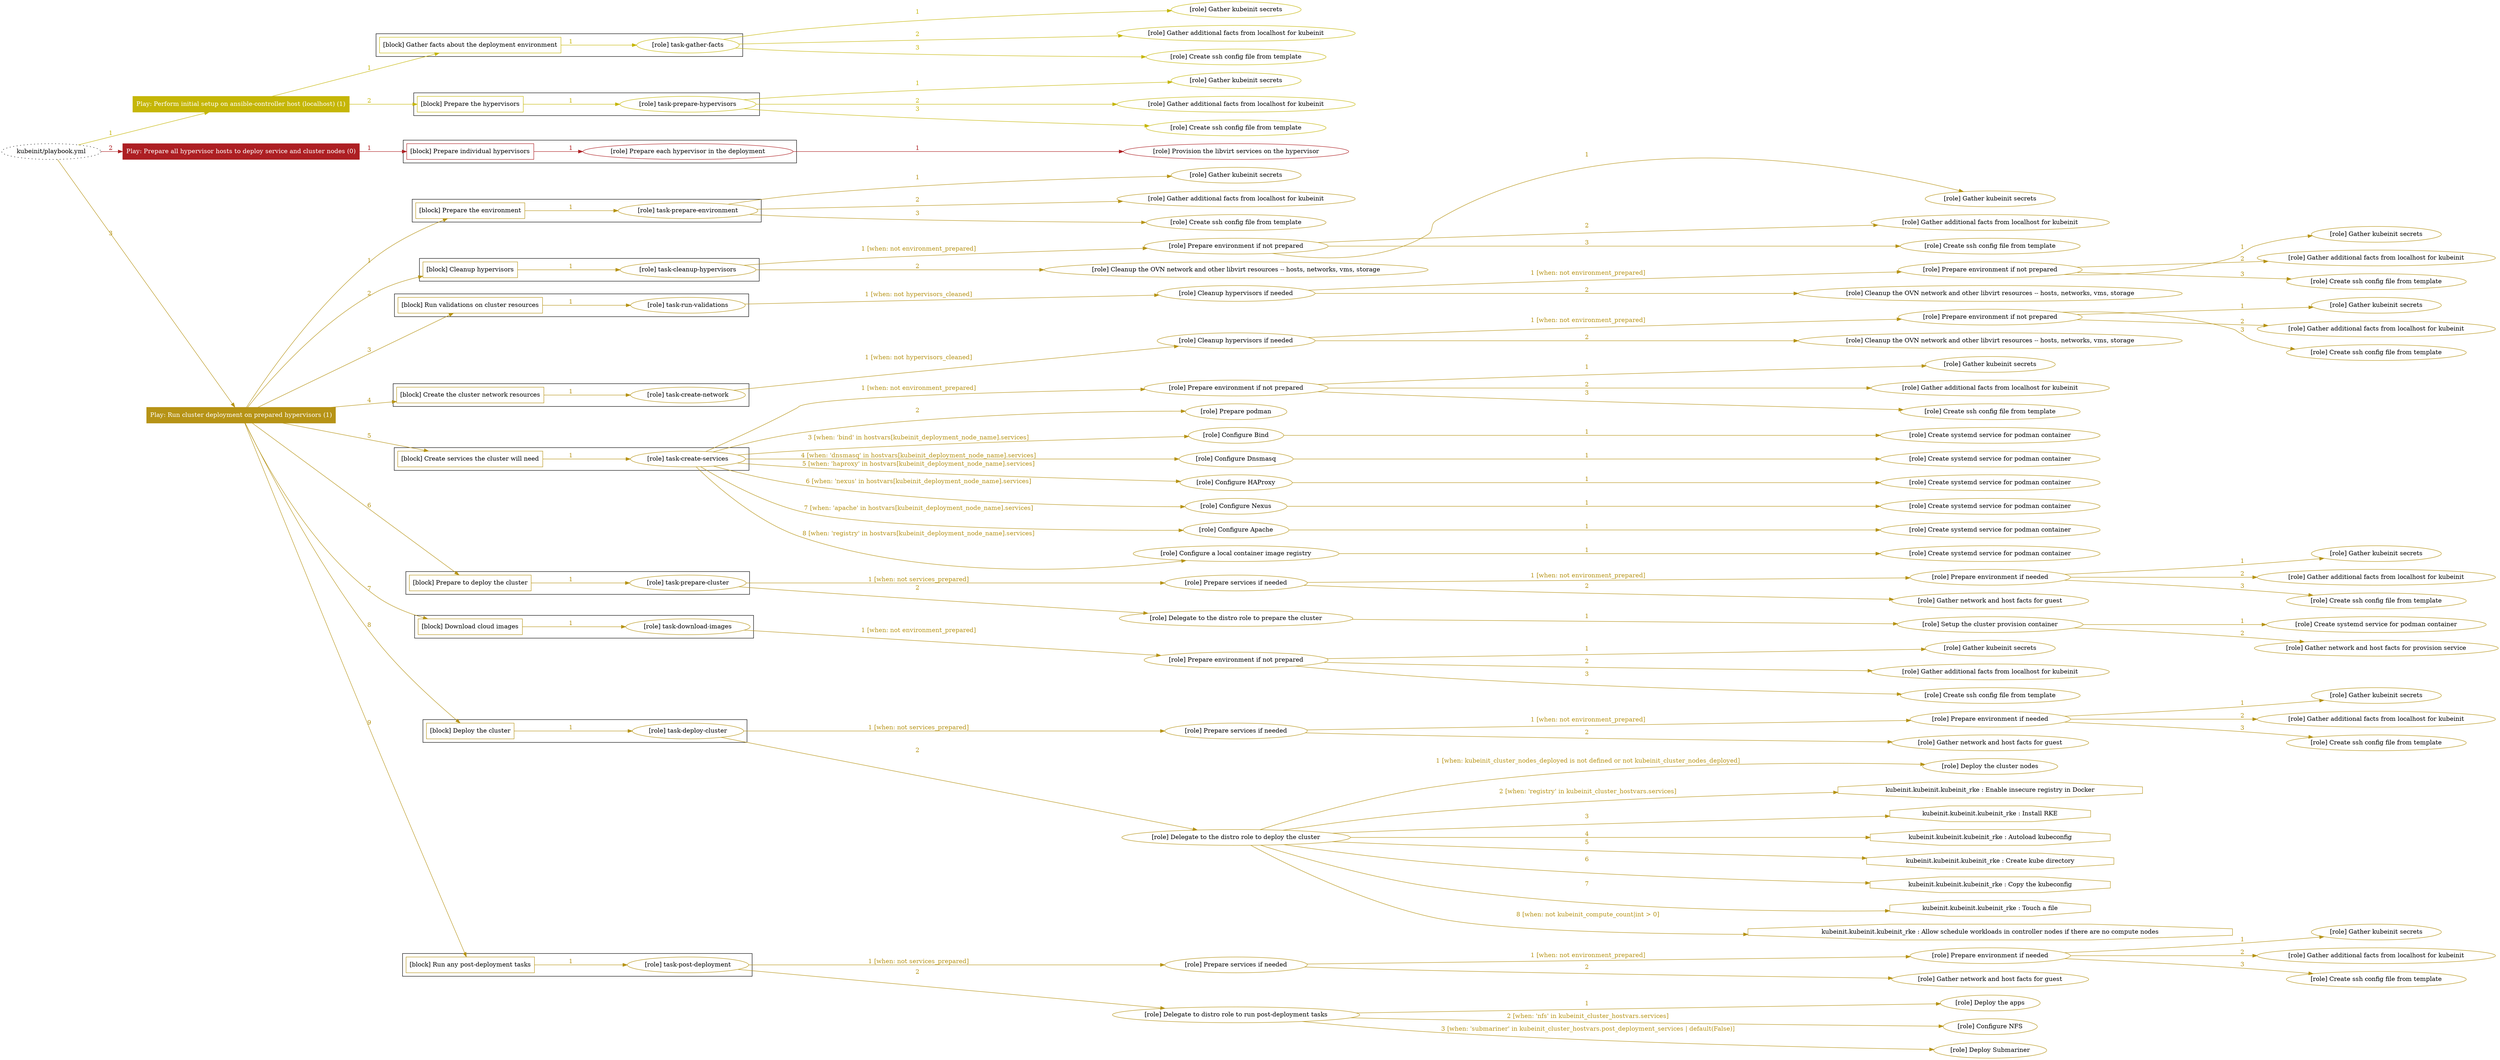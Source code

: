 digraph {
	graph [concentrate=true ordering=in rankdir=LR ratio=fill]
	edge [esep=5 sep=10]
	"kubeinit/playbook.yml" [id=root_node style=dotted]
	play_1c11fe2e [label="Play: Perform initial setup on ansible-controller host (localhost) (1)" color="#c5b607" fontcolor="#ffffff" id=play_1c11fe2e shape=box style=filled tooltip=localhost]
	"kubeinit/playbook.yml" -> play_1c11fe2e [label="1 " color="#c5b607" fontcolor="#c5b607" id=edge_86789ab3 labeltooltip="1 " tooltip="1 "]
	subgraph "Gather kubeinit secrets" {
		role_bea603c6 [label="[role] Gather kubeinit secrets" color="#c5b607" id=role_bea603c6 tooltip="Gather kubeinit secrets"]
	}
	subgraph "Gather additional facts from localhost for kubeinit" {
		role_67ae60c4 [label="[role] Gather additional facts from localhost for kubeinit" color="#c5b607" id=role_67ae60c4 tooltip="Gather additional facts from localhost for kubeinit"]
	}
	subgraph "Create ssh config file from template" {
		role_c6c953bc [label="[role] Create ssh config file from template" color="#c5b607" id=role_c6c953bc tooltip="Create ssh config file from template"]
	}
	subgraph "task-gather-facts" {
		role_099b36d8 [label="[role] task-gather-facts" color="#c5b607" id=role_099b36d8 tooltip="task-gather-facts"]
		role_099b36d8 -> role_bea603c6 [label="1 " color="#c5b607" fontcolor="#c5b607" id=edge_4f588c03 labeltooltip="1 " tooltip="1 "]
		role_099b36d8 -> role_67ae60c4 [label="2 " color="#c5b607" fontcolor="#c5b607" id=edge_05b0b32e labeltooltip="2 " tooltip="2 "]
		role_099b36d8 -> role_c6c953bc [label="3 " color="#c5b607" fontcolor="#c5b607" id=edge_803c7f8d labeltooltip="3 " tooltip="3 "]
	}
	subgraph "Gather kubeinit secrets" {
		role_fe54b3e0 [label="[role] Gather kubeinit secrets" color="#c5b607" id=role_fe54b3e0 tooltip="Gather kubeinit secrets"]
	}
	subgraph "Gather additional facts from localhost for kubeinit" {
		role_219a833c [label="[role] Gather additional facts from localhost for kubeinit" color="#c5b607" id=role_219a833c tooltip="Gather additional facts from localhost for kubeinit"]
	}
	subgraph "Create ssh config file from template" {
		role_a397d592 [label="[role] Create ssh config file from template" color="#c5b607" id=role_a397d592 tooltip="Create ssh config file from template"]
	}
	subgraph "task-prepare-hypervisors" {
		role_1c2a22ac [label="[role] task-prepare-hypervisors" color="#c5b607" id=role_1c2a22ac tooltip="task-prepare-hypervisors"]
		role_1c2a22ac -> role_fe54b3e0 [label="1 " color="#c5b607" fontcolor="#c5b607" id=edge_5787243f labeltooltip="1 " tooltip="1 "]
		role_1c2a22ac -> role_219a833c [label="2 " color="#c5b607" fontcolor="#c5b607" id=edge_80424b59 labeltooltip="2 " tooltip="2 "]
		role_1c2a22ac -> role_a397d592 [label="3 " color="#c5b607" fontcolor="#c5b607" id=edge_a87e8f77 labeltooltip="3 " tooltip="3 "]
	}
	subgraph "Play: Perform initial setup on ansible-controller host (localhost) (1)" {
		play_1c11fe2e -> block_99fc4832 [label=1 color="#c5b607" fontcolor="#c5b607" id=edge_52bbe962 labeltooltip=1 tooltip=1]
		subgraph cluster_block_99fc4832 {
			block_99fc4832 [label="[block] Gather facts about the deployment environment" color="#c5b607" id=block_99fc4832 labeltooltip="Gather facts about the deployment environment" shape=box tooltip="Gather facts about the deployment environment"]
			block_99fc4832 -> role_099b36d8 [label="1 " color="#c5b607" fontcolor="#c5b607" id=edge_8c851da3 labeltooltip="1 " tooltip="1 "]
		}
		play_1c11fe2e -> block_9ad633be [label=2 color="#c5b607" fontcolor="#c5b607" id=edge_7010f9df labeltooltip=2 tooltip=2]
		subgraph cluster_block_9ad633be {
			block_9ad633be [label="[block] Prepare the hypervisors" color="#c5b607" id=block_9ad633be labeltooltip="Prepare the hypervisors" shape=box tooltip="Prepare the hypervisors"]
			block_9ad633be -> role_1c2a22ac [label="1 " color="#c5b607" fontcolor="#c5b607" id=edge_3b8be4a8 labeltooltip="1 " tooltip="1 "]
		}
	}
	play_19016952 [label="Play: Prepare all hypervisor hosts to deploy service and cluster nodes (0)" color="#ad1f23" fontcolor="#ffffff" id=play_19016952 shape=box style=filled tooltip="Play: Prepare all hypervisor hosts to deploy service and cluster nodes (0)"]
	"kubeinit/playbook.yml" -> play_19016952 [label="2 " color="#ad1f23" fontcolor="#ad1f23" id=edge_96b97f71 labeltooltip="2 " tooltip="2 "]
	subgraph "Provision the libvirt services on the hypervisor" {
		role_6295e11e [label="[role] Provision the libvirt services on the hypervisor" color="#ad1f23" id=role_6295e11e tooltip="Provision the libvirt services on the hypervisor"]
	}
	subgraph "Prepare each hypervisor in the deployment" {
		role_8be8cbfc [label="[role] Prepare each hypervisor in the deployment" color="#ad1f23" id=role_8be8cbfc tooltip="Prepare each hypervisor in the deployment"]
		role_8be8cbfc -> role_6295e11e [label="1 " color="#ad1f23" fontcolor="#ad1f23" id=edge_18202c12 labeltooltip="1 " tooltip="1 "]
	}
	subgraph "Play: Prepare all hypervisor hosts to deploy service and cluster nodes (0)" {
		play_19016952 -> block_e76912db [label=1 color="#ad1f23" fontcolor="#ad1f23" id=edge_32480336 labeltooltip=1 tooltip=1]
		subgraph cluster_block_e76912db {
			block_e76912db [label="[block] Prepare individual hypervisors" color="#ad1f23" id=block_e76912db labeltooltip="Prepare individual hypervisors" shape=box tooltip="Prepare individual hypervisors"]
			block_e76912db -> role_8be8cbfc [label="1 " color="#ad1f23" fontcolor="#ad1f23" id=edge_1d9b2b82 labeltooltip="1 " tooltip="1 "]
		}
	}
	play_4c58b4fb [label="Play: Run cluster deployment on prepared hypervisors (1)" color="#b69316" fontcolor="#ffffff" id=play_4c58b4fb shape=box style=filled tooltip=localhost]
	"kubeinit/playbook.yml" -> play_4c58b4fb [label="3 " color="#b69316" fontcolor="#b69316" id=edge_0e24ec0e labeltooltip="3 " tooltip="3 "]
	subgraph "Gather kubeinit secrets" {
		role_2ed2cf68 [label="[role] Gather kubeinit secrets" color="#b69316" id=role_2ed2cf68 tooltip="Gather kubeinit secrets"]
	}
	subgraph "Gather additional facts from localhost for kubeinit" {
		role_af007224 [label="[role] Gather additional facts from localhost for kubeinit" color="#b69316" id=role_af007224 tooltip="Gather additional facts from localhost for kubeinit"]
	}
	subgraph "Create ssh config file from template" {
		role_9365e415 [label="[role] Create ssh config file from template" color="#b69316" id=role_9365e415 tooltip="Create ssh config file from template"]
	}
	subgraph "task-prepare-environment" {
		role_f9ea6840 [label="[role] task-prepare-environment" color="#b69316" id=role_f9ea6840 tooltip="task-prepare-environment"]
		role_f9ea6840 -> role_2ed2cf68 [label="1 " color="#b69316" fontcolor="#b69316" id=edge_79500c8a labeltooltip="1 " tooltip="1 "]
		role_f9ea6840 -> role_af007224 [label="2 " color="#b69316" fontcolor="#b69316" id=edge_6d8ebd4c labeltooltip="2 " tooltip="2 "]
		role_f9ea6840 -> role_9365e415 [label="3 " color="#b69316" fontcolor="#b69316" id=edge_72a0c287 labeltooltip="3 " tooltip="3 "]
	}
	subgraph "Gather kubeinit secrets" {
		role_039708b9 [label="[role] Gather kubeinit secrets" color="#b69316" id=role_039708b9 tooltip="Gather kubeinit secrets"]
	}
	subgraph "Gather additional facts from localhost for kubeinit" {
		role_1e65137b [label="[role] Gather additional facts from localhost for kubeinit" color="#b69316" id=role_1e65137b tooltip="Gather additional facts from localhost for kubeinit"]
	}
	subgraph "Create ssh config file from template" {
		role_faab5f99 [label="[role] Create ssh config file from template" color="#b69316" id=role_faab5f99 tooltip="Create ssh config file from template"]
	}
	subgraph "Prepare environment if not prepared" {
		role_7df7f241 [label="[role] Prepare environment if not prepared" color="#b69316" id=role_7df7f241 tooltip="Prepare environment if not prepared"]
		role_7df7f241 -> role_039708b9 [label="1 " color="#b69316" fontcolor="#b69316" id=edge_09a2d33d labeltooltip="1 " tooltip="1 "]
		role_7df7f241 -> role_1e65137b [label="2 " color="#b69316" fontcolor="#b69316" id=edge_f2449712 labeltooltip="2 " tooltip="2 "]
		role_7df7f241 -> role_faab5f99 [label="3 " color="#b69316" fontcolor="#b69316" id=edge_cec1358e labeltooltip="3 " tooltip="3 "]
	}
	subgraph "Cleanup the OVN network and other libvirt resources -- hosts, networks, vms, storage" {
		role_98f9470f [label="[role] Cleanup the OVN network and other libvirt resources -- hosts, networks, vms, storage" color="#b69316" id=role_98f9470f tooltip="Cleanup the OVN network and other libvirt resources -- hosts, networks, vms, storage"]
	}
	subgraph "task-cleanup-hypervisors" {
		role_2a5bbafa [label="[role] task-cleanup-hypervisors" color="#b69316" id=role_2a5bbafa tooltip="task-cleanup-hypervisors"]
		role_2a5bbafa -> role_7df7f241 [label="1 [when: not environment_prepared]" color="#b69316" fontcolor="#b69316" id=edge_f7ce9909 labeltooltip="1 [when: not environment_prepared]" tooltip="1 [when: not environment_prepared]"]
		role_2a5bbafa -> role_98f9470f [label="2 " color="#b69316" fontcolor="#b69316" id=edge_607d2b23 labeltooltip="2 " tooltip="2 "]
	}
	subgraph "Gather kubeinit secrets" {
		role_cbd548f1 [label="[role] Gather kubeinit secrets" color="#b69316" id=role_cbd548f1 tooltip="Gather kubeinit secrets"]
	}
	subgraph "Gather additional facts from localhost for kubeinit" {
		role_a471d6e7 [label="[role] Gather additional facts from localhost for kubeinit" color="#b69316" id=role_a471d6e7 tooltip="Gather additional facts from localhost for kubeinit"]
	}
	subgraph "Create ssh config file from template" {
		role_12289c99 [label="[role] Create ssh config file from template" color="#b69316" id=role_12289c99 tooltip="Create ssh config file from template"]
	}
	subgraph "Prepare environment if not prepared" {
		role_727e2b1f [label="[role] Prepare environment if not prepared" color="#b69316" id=role_727e2b1f tooltip="Prepare environment if not prepared"]
		role_727e2b1f -> role_cbd548f1 [label="1 " color="#b69316" fontcolor="#b69316" id=edge_3bb77247 labeltooltip="1 " tooltip="1 "]
		role_727e2b1f -> role_a471d6e7 [label="2 " color="#b69316" fontcolor="#b69316" id=edge_ac630291 labeltooltip="2 " tooltip="2 "]
		role_727e2b1f -> role_12289c99 [label="3 " color="#b69316" fontcolor="#b69316" id=edge_e0187e6c labeltooltip="3 " tooltip="3 "]
	}
	subgraph "Cleanup the OVN network and other libvirt resources -- hosts, networks, vms, storage" {
		role_8e45b35a [label="[role] Cleanup the OVN network and other libvirt resources -- hosts, networks, vms, storage" color="#b69316" id=role_8e45b35a tooltip="Cleanup the OVN network and other libvirt resources -- hosts, networks, vms, storage"]
	}
	subgraph "Cleanup hypervisors if needed" {
		role_2c1b56a3 [label="[role] Cleanup hypervisors if needed" color="#b69316" id=role_2c1b56a3 tooltip="Cleanup hypervisors if needed"]
		role_2c1b56a3 -> role_727e2b1f [label="1 [when: not environment_prepared]" color="#b69316" fontcolor="#b69316" id=edge_d38339f5 labeltooltip="1 [when: not environment_prepared]" tooltip="1 [when: not environment_prepared]"]
		role_2c1b56a3 -> role_8e45b35a [label="2 " color="#b69316" fontcolor="#b69316" id=edge_a61ba50d labeltooltip="2 " tooltip="2 "]
	}
	subgraph "task-run-validations" {
		role_417bd283 [label="[role] task-run-validations" color="#b69316" id=role_417bd283 tooltip="task-run-validations"]
		role_417bd283 -> role_2c1b56a3 [label="1 [when: not hypervisors_cleaned]" color="#b69316" fontcolor="#b69316" id=edge_2f000b7f labeltooltip="1 [when: not hypervisors_cleaned]" tooltip="1 [when: not hypervisors_cleaned]"]
	}
	subgraph "Gather kubeinit secrets" {
		role_9762ad83 [label="[role] Gather kubeinit secrets" color="#b69316" id=role_9762ad83 tooltip="Gather kubeinit secrets"]
	}
	subgraph "Gather additional facts from localhost for kubeinit" {
		role_0474fccd [label="[role] Gather additional facts from localhost for kubeinit" color="#b69316" id=role_0474fccd tooltip="Gather additional facts from localhost for kubeinit"]
	}
	subgraph "Create ssh config file from template" {
		role_15337037 [label="[role] Create ssh config file from template" color="#b69316" id=role_15337037 tooltip="Create ssh config file from template"]
	}
	subgraph "Prepare environment if not prepared" {
		role_1aed4939 [label="[role] Prepare environment if not prepared" color="#b69316" id=role_1aed4939 tooltip="Prepare environment if not prepared"]
		role_1aed4939 -> role_9762ad83 [label="1 " color="#b69316" fontcolor="#b69316" id=edge_a95cc868 labeltooltip="1 " tooltip="1 "]
		role_1aed4939 -> role_0474fccd [label="2 " color="#b69316" fontcolor="#b69316" id=edge_e2847363 labeltooltip="2 " tooltip="2 "]
		role_1aed4939 -> role_15337037 [label="3 " color="#b69316" fontcolor="#b69316" id=edge_f21edf88 labeltooltip="3 " tooltip="3 "]
	}
	subgraph "Cleanup the OVN network and other libvirt resources -- hosts, networks, vms, storage" {
		role_cab92821 [label="[role] Cleanup the OVN network and other libvirt resources -- hosts, networks, vms, storage" color="#b69316" id=role_cab92821 tooltip="Cleanup the OVN network and other libvirt resources -- hosts, networks, vms, storage"]
	}
	subgraph "Cleanup hypervisors if needed" {
		role_95061814 [label="[role] Cleanup hypervisors if needed" color="#b69316" id=role_95061814 tooltip="Cleanup hypervisors if needed"]
		role_95061814 -> role_1aed4939 [label="1 [when: not environment_prepared]" color="#b69316" fontcolor="#b69316" id=edge_7c3e7ae4 labeltooltip="1 [when: not environment_prepared]" tooltip="1 [when: not environment_prepared]"]
		role_95061814 -> role_cab92821 [label="2 " color="#b69316" fontcolor="#b69316" id=edge_71e72343 labeltooltip="2 " tooltip="2 "]
	}
	subgraph "task-create-network" {
		role_8d2a01b6 [label="[role] task-create-network" color="#b69316" id=role_8d2a01b6 tooltip="task-create-network"]
		role_8d2a01b6 -> role_95061814 [label="1 [when: not hypervisors_cleaned]" color="#b69316" fontcolor="#b69316" id=edge_f00881b8 labeltooltip="1 [when: not hypervisors_cleaned]" tooltip="1 [when: not hypervisors_cleaned]"]
	}
	subgraph "Gather kubeinit secrets" {
		role_e0ff70d3 [label="[role] Gather kubeinit secrets" color="#b69316" id=role_e0ff70d3 tooltip="Gather kubeinit secrets"]
	}
	subgraph "Gather additional facts from localhost for kubeinit" {
		role_0b575cad [label="[role] Gather additional facts from localhost for kubeinit" color="#b69316" id=role_0b575cad tooltip="Gather additional facts from localhost for kubeinit"]
	}
	subgraph "Create ssh config file from template" {
		role_c121cb40 [label="[role] Create ssh config file from template" color="#b69316" id=role_c121cb40 tooltip="Create ssh config file from template"]
	}
	subgraph "Prepare environment if not prepared" {
		role_0d9ebe5e [label="[role] Prepare environment if not prepared" color="#b69316" id=role_0d9ebe5e tooltip="Prepare environment if not prepared"]
		role_0d9ebe5e -> role_e0ff70d3 [label="1 " color="#b69316" fontcolor="#b69316" id=edge_57bd6425 labeltooltip="1 " tooltip="1 "]
		role_0d9ebe5e -> role_0b575cad [label="2 " color="#b69316" fontcolor="#b69316" id=edge_ab4e17c0 labeltooltip="2 " tooltip="2 "]
		role_0d9ebe5e -> role_c121cb40 [label="3 " color="#b69316" fontcolor="#b69316" id=edge_a2a2445a labeltooltip="3 " tooltip="3 "]
	}
	subgraph "Prepare podman" {
		role_bf839271 [label="[role] Prepare podman" color="#b69316" id=role_bf839271 tooltip="Prepare podman"]
	}
	subgraph "Create systemd service for podman container" {
		role_2900e391 [label="[role] Create systemd service for podman container" color="#b69316" id=role_2900e391 tooltip="Create systemd service for podman container"]
	}
	subgraph "Configure Bind" {
		role_9b4cf791 [label="[role] Configure Bind" color="#b69316" id=role_9b4cf791 tooltip="Configure Bind"]
		role_9b4cf791 -> role_2900e391 [label="1 " color="#b69316" fontcolor="#b69316" id=edge_7244b0c4 labeltooltip="1 " tooltip="1 "]
	}
	subgraph "Create systemd service for podman container" {
		role_7500fb57 [label="[role] Create systemd service for podman container" color="#b69316" id=role_7500fb57 tooltip="Create systemd service for podman container"]
	}
	subgraph "Configure Dnsmasq" {
		role_ccef1af5 [label="[role] Configure Dnsmasq" color="#b69316" id=role_ccef1af5 tooltip="Configure Dnsmasq"]
		role_ccef1af5 -> role_7500fb57 [label="1 " color="#b69316" fontcolor="#b69316" id=edge_9a755ea1 labeltooltip="1 " tooltip="1 "]
	}
	subgraph "Create systemd service for podman container" {
		role_f8ccd402 [label="[role] Create systemd service for podman container" color="#b69316" id=role_f8ccd402 tooltip="Create systemd service for podman container"]
	}
	subgraph "Configure HAProxy" {
		role_72347b3f [label="[role] Configure HAProxy" color="#b69316" id=role_72347b3f tooltip="Configure HAProxy"]
		role_72347b3f -> role_f8ccd402 [label="1 " color="#b69316" fontcolor="#b69316" id=edge_780197fb labeltooltip="1 " tooltip="1 "]
	}
	subgraph "Create systemd service for podman container" {
		role_5d73f805 [label="[role] Create systemd service for podman container" color="#b69316" id=role_5d73f805 tooltip="Create systemd service for podman container"]
	}
	subgraph "Configure Nexus" {
		role_87b04346 [label="[role] Configure Nexus" color="#b69316" id=role_87b04346 tooltip="Configure Nexus"]
		role_87b04346 -> role_5d73f805 [label="1 " color="#b69316" fontcolor="#b69316" id=edge_ca445583 labeltooltip="1 " tooltip="1 "]
	}
	subgraph "Create systemd service for podman container" {
		role_6179ec2d [label="[role] Create systemd service for podman container" color="#b69316" id=role_6179ec2d tooltip="Create systemd service for podman container"]
	}
	subgraph "Configure Apache" {
		role_ef51a254 [label="[role] Configure Apache" color="#b69316" id=role_ef51a254 tooltip="Configure Apache"]
		role_ef51a254 -> role_6179ec2d [label="1 " color="#b69316" fontcolor="#b69316" id=edge_25940ad3 labeltooltip="1 " tooltip="1 "]
	}
	subgraph "Create systemd service for podman container" {
		role_61d69891 [label="[role] Create systemd service for podman container" color="#b69316" id=role_61d69891 tooltip="Create systemd service for podman container"]
	}
	subgraph "Configure a local container image registry" {
		role_664a6dc2 [label="[role] Configure a local container image registry" color="#b69316" id=role_664a6dc2 tooltip="Configure a local container image registry"]
		role_664a6dc2 -> role_61d69891 [label="1 " color="#b69316" fontcolor="#b69316" id=edge_cb62ba5e labeltooltip="1 " tooltip="1 "]
	}
	subgraph "task-create-services" {
		role_203e88c5 [label="[role] task-create-services" color="#b69316" id=role_203e88c5 tooltip="task-create-services"]
		role_203e88c5 -> role_0d9ebe5e [label="1 [when: not environment_prepared]" color="#b69316" fontcolor="#b69316" id=edge_450516af labeltooltip="1 [when: not environment_prepared]" tooltip="1 [when: not environment_prepared]"]
		role_203e88c5 -> role_bf839271 [label="2 " color="#b69316" fontcolor="#b69316" id=edge_54e3d3c3 labeltooltip="2 " tooltip="2 "]
		role_203e88c5 -> role_9b4cf791 [label="3 [when: 'bind' in hostvars[kubeinit_deployment_node_name].services]" color="#b69316" fontcolor="#b69316" id=edge_0d1e2ad0 labeltooltip="3 [when: 'bind' in hostvars[kubeinit_deployment_node_name].services]" tooltip="3 [when: 'bind' in hostvars[kubeinit_deployment_node_name].services]"]
		role_203e88c5 -> role_ccef1af5 [label="4 [when: 'dnsmasq' in hostvars[kubeinit_deployment_node_name].services]" color="#b69316" fontcolor="#b69316" id=edge_b4176f0d labeltooltip="4 [when: 'dnsmasq' in hostvars[kubeinit_deployment_node_name].services]" tooltip="4 [when: 'dnsmasq' in hostvars[kubeinit_deployment_node_name].services]"]
		role_203e88c5 -> role_72347b3f [label="5 [when: 'haproxy' in hostvars[kubeinit_deployment_node_name].services]" color="#b69316" fontcolor="#b69316" id=edge_b800dd0c labeltooltip="5 [when: 'haproxy' in hostvars[kubeinit_deployment_node_name].services]" tooltip="5 [when: 'haproxy' in hostvars[kubeinit_deployment_node_name].services]"]
		role_203e88c5 -> role_87b04346 [label="6 [when: 'nexus' in hostvars[kubeinit_deployment_node_name].services]" color="#b69316" fontcolor="#b69316" id=edge_ba5b7e3b labeltooltip="6 [when: 'nexus' in hostvars[kubeinit_deployment_node_name].services]" tooltip="6 [when: 'nexus' in hostvars[kubeinit_deployment_node_name].services]"]
		role_203e88c5 -> role_ef51a254 [label="7 [when: 'apache' in hostvars[kubeinit_deployment_node_name].services]" color="#b69316" fontcolor="#b69316" id=edge_365e0069 labeltooltip="7 [when: 'apache' in hostvars[kubeinit_deployment_node_name].services]" tooltip="7 [when: 'apache' in hostvars[kubeinit_deployment_node_name].services]"]
		role_203e88c5 -> role_664a6dc2 [label="8 [when: 'registry' in hostvars[kubeinit_deployment_node_name].services]" color="#b69316" fontcolor="#b69316" id=edge_c4cf47d3 labeltooltip="8 [when: 'registry' in hostvars[kubeinit_deployment_node_name].services]" tooltip="8 [when: 'registry' in hostvars[kubeinit_deployment_node_name].services]"]
	}
	subgraph "Gather kubeinit secrets" {
		role_6acf3ca8 [label="[role] Gather kubeinit secrets" color="#b69316" id=role_6acf3ca8 tooltip="Gather kubeinit secrets"]
	}
	subgraph "Gather additional facts from localhost for kubeinit" {
		role_46e6aa9a [label="[role] Gather additional facts from localhost for kubeinit" color="#b69316" id=role_46e6aa9a tooltip="Gather additional facts from localhost for kubeinit"]
	}
	subgraph "Create ssh config file from template" {
		role_a307767b [label="[role] Create ssh config file from template" color="#b69316" id=role_a307767b tooltip="Create ssh config file from template"]
	}
	subgraph "Prepare environment if needed" {
		role_5656b991 [label="[role] Prepare environment if needed" color="#b69316" id=role_5656b991 tooltip="Prepare environment if needed"]
		role_5656b991 -> role_6acf3ca8 [label="1 " color="#b69316" fontcolor="#b69316" id=edge_b1f86902 labeltooltip="1 " tooltip="1 "]
		role_5656b991 -> role_46e6aa9a [label="2 " color="#b69316" fontcolor="#b69316" id=edge_f6744e9d labeltooltip="2 " tooltip="2 "]
		role_5656b991 -> role_a307767b [label="3 " color="#b69316" fontcolor="#b69316" id=edge_9ad08474 labeltooltip="3 " tooltip="3 "]
	}
	subgraph "Gather network and host facts for guest" {
		role_5b612214 [label="[role] Gather network and host facts for guest" color="#b69316" id=role_5b612214 tooltip="Gather network and host facts for guest"]
	}
	subgraph "Prepare services if needed" {
		role_473adef2 [label="[role] Prepare services if needed" color="#b69316" id=role_473adef2 tooltip="Prepare services if needed"]
		role_473adef2 -> role_5656b991 [label="1 [when: not environment_prepared]" color="#b69316" fontcolor="#b69316" id=edge_aaf48a98 labeltooltip="1 [when: not environment_prepared]" tooltip="1 [when: not environment_prepared]"]
		role_473adef2 -> role_5b612214 [label="2 " color="#b69316" fontcolor="#b69316" id=edge_c0ca7d3c labeltooltip="2 " tooltip="2 "]
	}
	subgraph "Create systemd service for podman container" {
		role_1a50f89a [label="[role] Create systemd service for podman container" color="#b69316" id=role_1a50f89a tooltip="Create systemd service for podman container"]
	}
	subgraph "Gather network and host facts for provision service" {
		role_05b3a4d2 [label="[role] Gather network and host facts for provision service" color="#b69316" id=role_05b3a4d2 tooltip="Gather network and host facts for provision service"]
	}
	subgraph "Setup the cluster provision container" {
		role_663b3c38 [label="[role] Setup the cluster provision container" color="#b69316" id=role_663b3c38 tooltip="Setup the cluster provision container"]
		role_663b3c38 -> role_1a50f89a [label="1 " color="#b69316" fontcolor="#b69316" id=edge_2085f521 labeltooltip="1 " tooltip="1 "]
		role_663b3c38 -> role_05b3a4d2 [label="2 " color="#b69316" fontcolor="#b69316" id=edge_3a3d3883 labeltooltip="2 " tooltip="2 "]
	}
	subgraph "Delegate to the distro role to prepare the cluster" {
		role_5136911d [label="[role] Delegate to the distro role to prepare the cluster" color="#b69316" id=role_5136911d tooltip="Delegate to the distro role to prepare the cluster"]
		role_5136911d -> role_663b3c38 [label="1 " color="#b69316" fontcolor="#b69316" id=edge_d753e944 labeltooltip="1 " tooltip="1 "]
	}
	subgraph "task-prepare-cluster" {
		role_c1b75d7d [label="[role] task-prepare-cluster" color="#b69316" id=role_c1b75d7d tooltip="task-prepare-cluster"]
		role_c1b75d7d -> role_473adef2 [label="1 [when: not services_prepared]" color="#b69316" fontcolor="#b69316" id=edge_8611853b labeltooltip="1 [when: not services_prepared]" tooltip="1 [when: not services_prepared]"]
		role_c1b75d7d -> role_5136911d [label="2 " color="#b69316" fontcolor="#b69316" id=edge_6558ae1c labeltooltip="2 " tooltip="2 "]
	}
	subgraph "Gather kubeinit secrets" {
		role_f300be81 [label="[role] Gather kubeinit secrets" color="#b69316" id=role_f300be81 tooltip="Gather kubeinit secrets"]
	}
	subgraph "Gather additional facts from localhost for kubeinit" {
		role_ba63bce6 [label="[role] Gather additional facts from localhost for kubeinit" color="#b69316" id=role_ba63bce6 tooltip="Gather additional facts from localhost for kubeinit"]
	}
	subgraph "Create ssh config file from template" {
		role_b5306fcf [label="[role] Create ssh config file from template" color="#b69316" id=role_b5306fcf tooltip="Create ssh config file from template"]
	}
	subgraph "Prepare environment if not prepared" {
		role_6b768c2b [label="[role] Prepare environment if not prepared" color="#b69316" id=role_6b768c2b tooltip="Prepare environment if not prepared"]
		role_6b768c2b -> role_f300be81 [label="1 " color="#b69316" fontcolor="#b69316" id=edge_d08975f3 labeltooltip="1 " tooltip="1 "]
		role_6b768c2b -> role_ba63bce6 [label="2 " color="#b69316" fontcolor="#b69316" id=edge_bc5af42d labeltooltip="2 " tooltip="2 "]
		role_6b768c2b -> role_b5306fcf [label="3 " color="#b69316" fontcolor="#b69316" id=edge_5484750c labeltooltip="3 " tooltip="3 "]
	}
	subgraph "task-download-images" {
		role_c7a9b270 [label="[role] task-download-images" color="#b69316" id=role_c7a9b270 tooltip="task-download-images"]
		role_c7a9b270 -> role_6b768c2b [label="1 [when: not environment_prepared]" color="#b69316" fontcolor="#b69316" id=edge_f6de5604 labeltooltip="1 [when: not environment_prepared]" tooltip="1 [when: not environment_prepared]"]
	}
	subgraph "Gather kubeinit secrets" {
		role_8fb69cfe [label="[role] Gather kubeinit secrets" color="#b69316" id=role_8fb69cfe tooltip="Gather kubeinit secrets"]
	}
	subgraph "Gather additional facts from localhost for kubeinit" {
		role_8f1687b9 [label="[role] Gather additional facts from localhost for kubeinit" color="#b69316" id=role_8f1687b9 tooltip="Gather additional facts from localhost for kubeinit"]
	}
	subgraph "Create ssh config file from template" {
		role_61b59784 [label="[role] Create ssh config file from template" color="#b69316" id=role_61b59784 tooltip="Create ssh config file from template"]
	}
	subgraph "Prepare environment if needed" {
		role_70bf95ee [label="[role] Prepare environment if needed" color="#b69316" id=role_70bf95ee tooltip="Prepare environment if needed"]
		role_70bf95ee -> role_8fb69cfe [label="1 " color="#b69316" fontcolor="#b69316" id=edge_3af62a9a labeltooltip="1 " tooltip="1 "]
		role_70bf95ee -> role_8f1687b9 [label="2 " color="#b69316" fontcolor="#b69316" id=edge_34444b33 labeltooltip="2 " tooltip="2 "]
		role_70bf95ee -> role_61b59784 [label="3 " color="#b69316" fontcolor="#b69316" id=edge_952b28a9 labeltooltip="3 " tooltip="3 "]
	}
	subgraph "Gather network and host facts for guest" {
		role_f4b3dc83 [label="[role] Gather network and host facts for guest" color="#b69316" id=role_f4b3dc83 tooltip="Gather network and host facts for guest"]
	}
	subgraph "Prepare services if needed" {
		role_33e1eb5f [label="[role] Prepare services if needed" color="#b69316" id=role_33e1eb5f tooltip="Prepare services if needed"]
		role_33e1eb5f -> role_70bf95ee [label="1 [when: not environment_prepared]" color="#b69316" fontcolor="#b69316" id=edge_6b139906 labeltooltip="1 [when: not environment_prepared]" tooltip="1 [when: not environment_prepared]"]
		role_33e1eb5f -> role_f4b3dc83 [label="2 " color="#b69316" fontcolor="#b69316" id=edge_9ae68d95 labeltooltip="2 " tooltip="2 "]
	}
	subgraph "Deploy the cluster nodes" {
		role_e5f2ea64 [label="[role] Deploy the cluster nodes" color="#b69316" id=role_e5f2ea64 tooltip="Deploy the cluster nodes"]
	}
	subgraph "Delegate to the distro role to deploy the cluster" {
		role_edcbd43e [label="[role] Delegate to the distro role to deploy the cluster" color="#b69316" id=role_edcbd43e tooltip="Delegate to the distro role to deploy the cluster"]
		role_edcbd43e -> role_e5f2ea64 [label="1 [when: kubeinit_cluster_nodes_deployed is not defined or not kubeinit_cluster_nodes_deployed]" color="#b69316" fontcolor="#b69316" id=edge_7cef9e79 labeltooltip="1 [when: kubeinit_cluster_nodes_deployed is not defined or not kubeinit_cluster_nodes_deployed]" tooltip="1 [when: kubeinit_cluster_nodes_deployed is not defined or not kubeinit_cluster_nodes_deployed]"]
		task_55419835 [label="kubeinit.kubeinit.kubeinit_rke : Enable insecure registry in Docker" color="#b69316" id=task_55419835 shape=octagon tooltip="kubeinit.kubeinit.kubeinit_rke : Enable insecure registry in Docker"]
		role_edcbd43e -> task_55419835 [label="2 [when: 'registry' in kubeinit_cluster_hostvars.services]" color="#b69316" fontcolor="#b69316" id=edge_e22dfe81 labeltooltip="2 [when: 'registry' in kubeinit_cluster_hostvars.services]" tooltip="2 [when: 'registry' in kubeinit_cluster_hostvars.services]"]
		task_45efc7e2 [label="kubeinit.kubeinit.kubeinit_rke : Install RKE" color="#b69316" id=task_45efc7e2 shape=octagon tooltip="kubeinit.kubeinit.kubeinit_rke : Install RKE"]
		role_edcbd43e -> task_45efc7e2 [label="3 " color="#b69316" fontcolor="#b69316" id=edge_c1084225 labeltooltip="3 " tooltip="3 "]
		task_fd0daf4e [label="kubeinit.kubeinit.kubeinit_rke : Autoload kubeconfig" color="#b69316" id=task_fd0daf4e shape=octagon tooltip="kubeinit.kubeinit.kubeinit_rke : Autoload kubeconfig"]
		role_edcbd43e -> task_fd0daf4e [label="4 " color="#b69316" fontcolor="#b69316" id=edge_940d9366 labeltooltip="4 " tooltip="4 "]
		task_67b14168 [label="kubeinit.kubeinit.kubeinit_rke : Create kube directory" color="#b69316" id=task_67b14168 shape=octagon tooltip="kubeinit.kubeinit.kubeinit_rke : Create kube directory"]
		role_edcbd43e -> task_67b14168 [label="5 " color="#b69316" fontcolor="#b69316" id=edge_a8c25373 labeltooltip="5 " tooltip="5 "]
		task_7105a48a [label="kubeinit.kubeinit.kubeinit_rke : Copy the kubeconfig" color="#b69316" id=task_7105a48a shape=octagon tooltip="kubeinit.kubeinit.kubeinit_rke : Copy the kubeconfig"]
		role_edcbd43e -> task_7105a48a [label="6 " color="#b69316" fontcolor="#b69316" id=edge_eebac56d labeltooltip="6 " tooltip="6 "]
		task_88dd2a3d [label="kubeinit.kubeinit.kubeinit_rke : Touch a file" color="#b69316" id=task_88dd2a3d shape=octagon tooltip="kubeinit.kubeinit.kubeinit_rke : Touch a file"]
		role_edcbd43e -> task_88dd2a3d [label="7 " color="#b69316" fontcolor="#b69316" id=edge_f3a28282 labeltooltip="7 " tooltip="7 "]
		task_f7a6c1cd [label="kubeinit.kubeinit.kubeinit_rke : Allow schedule workloads in controller nodes if there are no compute nodes" color="#b69316" id=task_f7a6c1cd shape=octagon tooltip="kubeinit.kubeinit.kubeinit_rke : Allow schedule workloads in controller nodes if there are no compute nodes"]
		role_edcbd43e -> task_f7a6c1cd [label="8 [when: not kubeinit_compute_count|int > 0]" color="#b69316" fontcolor="#b69316" id=edge_85c9c628 labeltooltip="8 [when: not kubeinit_compute_count|int > 0]" tooltip="8 [when: not kubeinit_compute_count|int > 0]"]
	}
	subgraph "task-deploy-cluster" {
		role_f4060629 [label="[role] task-deploy-cluster" color="#b69316" id=role_f4060629 tooltip="task-deploy-cluster"]
		role_f4060629 -> role_33e1eb5f [label="1 [when: not services_prepared]" color="#b69316" fontcolor="#b69316" id=edge_f44c6bf9 labeltooltip="1 [when: not services_prepared]" tooltip="1 [when: not services_prepared]"]
		role_f4060629 -> role_edcbd43e [label="2 " color="#b69316" fontcolor="#b69316" id=edge_776bb4b5 labeltooltip="2 " tooltip="2 "]
	}
	subgraph "Gather kubeinit secrets" {
		role_4f22fb7b [label="[role] Gather kubeinit secrets" color="#b69316" id=role_4f22fb7b tooltip="Gather kubeinit secrets"]
	}
	subgraph "Gather additional facts from localhost for kubeinit" {
		role_755b29f4 [label="[role] Gather additional facts from localhost for kubeinit" color="#b69316" id=role_755b29f4 tooltip="Gather additional facts from localhost for kubeinit"]
	}
	subgraph "Create ssh config file from template" {
		role_2def4a47 [label="[role] Create ssh config file from template" color="#b69316" id=role_2def4a47 tooltip="Create ssh config file from template"]
	}
	subgraph "Prepare environment if needed" {
		role_4aba54b5 [label="[role] Prepare environment if needed" color="#b69316" id=role_4aba54b5 tooltip="Prepare environment if needed"]
		role_4aba54b5 -> role_4f22fb7b [label="1 " color="#b69316" fontcolor="#b69316" id=edge_98cdcb30 labeltooltip="1 " tooltip="1 "]
		role_4aba54b5 -> role_755b29f4 [label="2 " color="#b69316" fontcolor="#b69316" id=edge_55b79cc7 labeltooltip="2 " tooltip="2 "]
		role_4aba54b5 -> role_2def4a47 [label="3 " color="#b69316" fontcolor="#b69316" id=edge_18e8eee3 labeltooltip="3 " tooltip="3 "]
	}
	subgraph "Gather network and host facts for guest" {
		role_1ab97189 [label="[role] Gather network and host facts for guest" color="#b69316" id=role_1ab97189 tooltip="Gather network and host facts for guest"]
	}
	subgraph "Prepare services if needed" {
		role_8e7c7c93 [label="[role] Prepare services if needed" color="#b69316" id=role_8e7c7c93 tooltip="Prepare services if needed"]
		role_8e7c7c93 -> role_4aba54b5 [label="1 [when: not environment_prepared]" color="#b69316" fontcolor="#b69316" id=edge_d5fbe0b4 labeltooltip="1 [when: not environment_prepared]" tooltip="1 [when: not environment_prepared]"]
		role_8e7c7c93 -> role_1ab97189 [label="2 " color="#b69316" fontcolor="#b69316" id=edge_5cbda74a labeltooltip="2 " tooltip="2 "]
	}
	subgraph "Deploy the apps" {
		role_c08e8fcf [label="[role] Deploy the apps" color="#b69316" id=role_c08e8fcf tooltip="Deploy the apps"]
	}
	subgraph "Configure NFS" {
		role_9ee5e988 [label="[role] Configure NFS" color="#b69316" id=role_9ee5e988 tooltip="Configure NFS"]
	}
	subgraph "Deploy Submariner" {
		role_0289ac2a [label="[role] Deploy Submariner" color="#b69316" id=role_0289ac2a tooltip="Deploy Submariner"]
	}
	subgraph "Delegate to distro role to run post-deployment tasks" {
		role_58ba69e3 [label="[role] Delegate to distro role to run post-deployment tasks" color="#b69316" id=role_58ba69e3 tooltip="Delegate to distro role to run post-deployment tasks"]
		role_58ba69e3 -> role_c08e8fcf [label="1 " color="#b69316" fontcolor="#b69316" id=edge_f826e645 labeltooltip="1 " tooltip="1 "]
		role_58ba69e3 -> role_9ee5e988 [label="2 [when: 'nfs' in kubeinit_cluster_hostvars.services]" color="#b69316" fontcolor="#b69316" id=edge_98cfb155 labeltooltip="2 [when: 'nfs' in kubeinit_cluster_hostvars.services]" tooltip="2 [when: 'nfs' in kubeinit_cluster_hostvars.services]"]
		role_58ba69e3 -> role_0289ac2a [label="3 [when: 'submariner' in kubeinit_cluster_hostvars.post_deployment_services | default(False)]" color="#b69316" fontcolor="#b69316" id=edge_ff9a7710 labeltooltip="3 [when: 'submariner' in kubeinit_cluster_hostvars.post_deployment_services | default(False)]" tooltip="3 [when: 'submariner' in kubeinit_cluster_hostvars.post_deployment_services | default(False)]"]
	}
	subgraph "task-post-deployment" {
		role_e1890714 [label="[role] task-post-deployment" color="#b69316" id=role_e1890714 tooltip="task-post-deployment"]
		role_e1890714 -> role_8e7c7c93 [label="1 [when: not services_prepared]" color="#b69316" fontcolor="#b69316" id=edge_3405a1c5 labeltooltip="1 [when: not services_prepared]" tooltip="1 [when: not services_prepared]"]
		role_e1890714 -> role_58ba69e3 [label="2 " color="#b69316" fontcolor="#b69316" id=edge_f8f3a9d7 labeltooltip="2 " tooltip="2 "]
	}
	subgraph "Play: Run cluster deployment on prepared hypervisors (1)" {
		play_4c58b4fb -> block_93ac67db [label=1 color="#b69316" fontcolor="#b69316" id=edge_761ad28f labeltooltip=1 tooltip=1]
		subgraph cluster_block_93ac67db {
			block_93ac67db [label="[block] Prepare the environment" color="#b69316" id=block_93ac67db labeltooltip="Prepare the environment" shape=box tooltip="Prepare the environment"]
			block_93ac67db -> role_f9ea6840 [label="1 " color="#b69316" fontcolor="#b69316" id=edge_7f5d15e3 labeltooltip="1 " tooltip="1 "]
		}
		play_4c58b4fb -> block_f2cfc37a [label=2 color="#b69316" fontcolor="#b69316" id=edge_0eaaa05c labeltooltip=2 tooltip=2]
		subgraph cluster_block_f2cfc37a {
			block_f2cfc37a [label="[block] Cleanup hypervisors" color="#b69316" id=block_f2cfc37a labeltooltip="Cleanup hypervisors" shape=box tooltip="Cleanup hypervisors"]
			block_f2cfc37a -> role_2a5bbafa [label="1 " color="#b69316" fontcolor="#b69316" id=edge_15e394c3 labeltooltip="1 " tooltip="1 "]
		}
		play_4c58b4fb -> block_8c2c4b39 [label=3 color="#b69316" fontcolor="#b69316" id=edge_8f75db22 labeltooltip=3 tooltip=3]
		subgraph cluster_block_8c2c4b39 {
			block_8c2c4b39 [label="[block] Run validations on cluster resources" color="#b69316" id=block_8c2c4b39 labeltooltip="Run validations on cluster resources" shape=box tooltip="Run validations on cluster resources"]
			block_8c2c4b39 -> role_417bd283 [label="1 " color="#b69316" fontcolor="#b69316" id=edge_78eb99ea labeltooltip="1 " tooltip="1 "]
		}
		play_4c58b4fb -> block_d69b228b [label=4 color="#b69316" fontcolor="#b69316" id=edge_114bc2f4 labeltooltip=4 tooltip=4]
		subgraph cluster_block_d69b228b {
			block_d69b228b [label="[block] Create the cluster network resources" color="#b69316" id=block_d69b228b labeltooltip="Create the cluster network resources" shape=box tooltip="Create the cluster network resources"]
			block_d69b228b -> role_8d2a01b6 [label="1 " color="#b69316" fontcolor="#b69316" id=edge_018ee79b labeltooltip="1 " tooltip="1 "]
		}
		play_4c58b4fb -> block_5b72d986 [label=5 color="#b69316" fontcolor="#b69316" id=edge_22848ca1 labeltooltip=5 tooltip=5]
		subgraph cluster_block_5b72d986 {
			block_5b72d986 [label="[block] Create services the cluster will need" color="#b69316" id=block_5b72d986 labeltooltip="Create services the cluster will need" shape=box tooltip="Create services the cluster will need"]
			block_5b72d986 -> role_203e88c5 [label="1 " color="#b69316" fontcolor="#b69316" id=edge_026ff980 labeltooltip="1 " tooltip="1 "]
		}
		play_4c58b4fb -> block_b1e7d437 [label=6 color="#b69316" fontcolor="#b69316" id=edge_e1a7f244 labeltooltip=6 tooltip=6]
		subgraph cluster_block_b1e7d437 {
			block_b1e7d437 [label="[block] Prepare to deploy the cluster" color="#b69316" id=block_b1e7d437 labeltooltip="Prepare to deploy the cluster" shape=box tooltip="Prepare to deploy the cluster"]
			block_b1e7d437 -> role_c1b75d7d [label="1 " color="#b69316" fontcolor="#b69316" id=edge_d9cf32b4 labeltooltip="1 " tooltip="1 "]
		}
		play_4c58b4fb -> block_72369e13 [label=7 color="#b69316" fontcolor="#b69316" id=edge_f169175b labeltooltip=7 tooltip=7]
		subgraph cluster_block_72369e13 {
			block_72369e13 [label="[block] Download cloud images" color="#b69316" id=block_72369e13 labeltooltip="Download cloud images" shape=box tooltip="Download cloud images"]
			block_72369e13 -> role_c7a9b270 [label="1 " color="#b69316" fontcolor="#b69316" id=edge_73445aa0 labeltooltip="1 " tooltip="1 "]
		}
		play_4c58b4fb -> block_d671f2d7 [label=8 color="#b69316" fontcolor="#b69316" id=edge_393bd53b labeltooltip=8 tooltip=8]
		subgraph cluster_block_d671f2d7 {
			block_d671f2d7 [label="[block] Deploy the cluster" color="#b69316" id=block_d671f2d7 labeltooltip="Deploy the cluster" shape=box tooltip="Deploy the cluster"]
			block_d671f2d7 -> role_f4060629 [label="1 " color="#b69316" fontcolor="#b69316" id=edge_51950696 labeltooltip="1 " tooltip="1 "]
		}
		play_4c58b4fb -> block_b80b6229 [label=9 color="#b69316" fontcolor="#b69316" id=edge_87e6ddf3 labeltooltip=9 tooltip=9]
		subgraph cluster_block_b80b6229 {
			block_b80b6229 [label="[block] Run any post-deployment tasks" color="#b69316" id=block_b80b6229 labeltooltip="Run any post-deployment tasks" shape=box tooltip="Run any post-deployment tasks"]
			block_b80b6229 -> role_e1890714 [label="1 " color="#b69316" fontcolor="#b69316" id=edge_6e793f7c labeltooltip="1 " tooltip="1 "]
		}
	}
}
